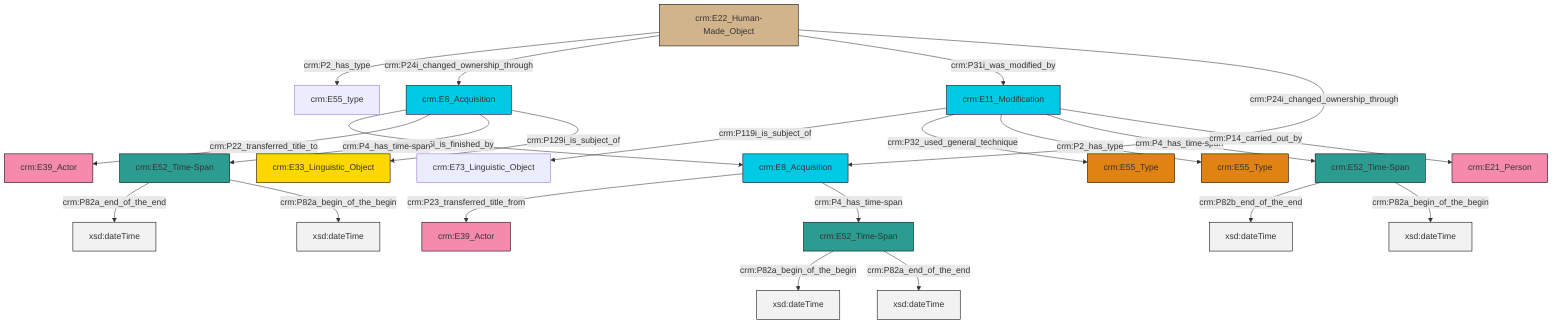 graph TD
classDef Literal fill:#f2f2f2,stroke:#000000;
classDef CRM_Entity fill:#FFFFFF,stroke:#000000;
classDef Temporal_Entity fill:#00C9E6, stroke:#000000;
classDef Type fill:#E18312, stroke:#000000;
classDef Time-Span fill:#2C9C91, stroke:#000000;
classDef Appellation fill:#FFEB7F, stroke:#000000;
classDef Place fill:#008836, stroke:#000000;
classDef Persistent_Item fill:#B266B2, stroke:#000000;
classDef Conceptual_Object fill:#FFD700, stroke:#000000;
classDef Physical_Thing fill:#D2B48C, stroke:#000000;
classDef Actor fill:#f58aad, stroke:#000000;
classDef PC_Classes fill:#4ce600, stroke:#000000;
classDef Multi fill:#cccccc,stroke:#000000;

4["crm:E11_Modification"]:::Temporal_Entity -->|crm:P119i_is_subject_of| 5["crm:E73_Linguistic_Object"]:::Default
6["crm:E22_Human-Made_Object"]:::Physical_Thing -->|crm:P2_has_type| 7["crm:E55_type"]:::Default
15["crm:E52_Time-Span"]:::Time-Span -->|crm:P82a_end_of_the_end| 16[xsd:dateTime]:::Literal
12["crm:E8_Acquisition"]:::Temporal_Entity -->|crm:P115i_is_finished_by| 20["crm:E8_Acquisition"]:::Temporal_Entity
6["crm:E22_Human-Made_Object"]:::Physical_Thing -->|crm:P24i_changed_ownership_through| 12["crm:E8_Acquisition"]:::Temporal_Entity
0["crm:E52_Time-Span"]:::Time-Span -->|crm:P82b_end_of_the_end| 23[xsd:dateTime]:::Literal
8["crm:E52_Time-Span"]:::Time-Span -->|crm:P82a_begin_of_the_begin| 24[xsd:dateTime]:::Literal
12["crm:E8_Acquisition"]:::Temporal_Entity -->|crm:P22_transferred_title_to| 25["crm:E39_Actor"]:::Actor
12["crm:E8_Acquisition"]:::Temporal_Entity -->|crm:P4_has_time-span| 15["crm:E52_Time-Span"]:::Time-Span
4["crm:E11_Modification"]:::Temporal_Entity -->|crm:P32_used_general_technique| 17["crm:E55_Type"]:::Type
6["crm:E22_Human-Made_Object"]:::Physical_Thing -->|crm:P31i_was_modified_by| 4["crm:E11_Modification"]:::Temporal_Entity
20["crm:E8_Acquisition"]:::Temporal_Entity -->|crm:P23_transferred_title_from| 2["crm:E39_Actor"]:::Actor
20["crm:E8_Acquisition"]:::Temporal_Entity -->|crm:P4_has_time-span| 8["crm:E52_Time-Span"]:::Time-Span
8["crm:E52_Time-Span"]:::Time-Span -->|crm:P82a_end_of_the_end| 27[xsd:dateTime]:::Literal
12["crm:E8_Acquisition"]:::Temporal_Entity -->|crm:P129i_is_subject_of| 28["crm:E33_Linguistic_Object"]:::Conceptual_Object
4["crm:E11_Modification"]:::Temporal_Entity -->|crm:P2_has_type| 10["crm:E55_Type"]:::Type
6["crm:E22_Human-Made_Object"]:::Physical_Thing -->|crm:P24i_changed_ownership_through| 20["crm:E8_Acquisition"]:::Temporal_Entity
4["crm:E11_Modification"]:::Temporal_Entity -->|crm:P4_has_time-span| 0["crm:E52_Time-Span"]:::Time-Span
4["crm:E11_Modification"]:::Temporal_Entity -->|crm:P14_carried_out_by| 21["crm:E21_Person"]:::Actor
15["crm:E52_Time-Span"]:::Time-Span -->|crm:P82a_begin_of_the_begin| 33[xsd:dateTime]:::Literal
0["crm:E52_Time-Span"]:::Time-Span -->|crm:P82a_begin_of_the_begin| 35[xsd:dateTime]:::Literal
